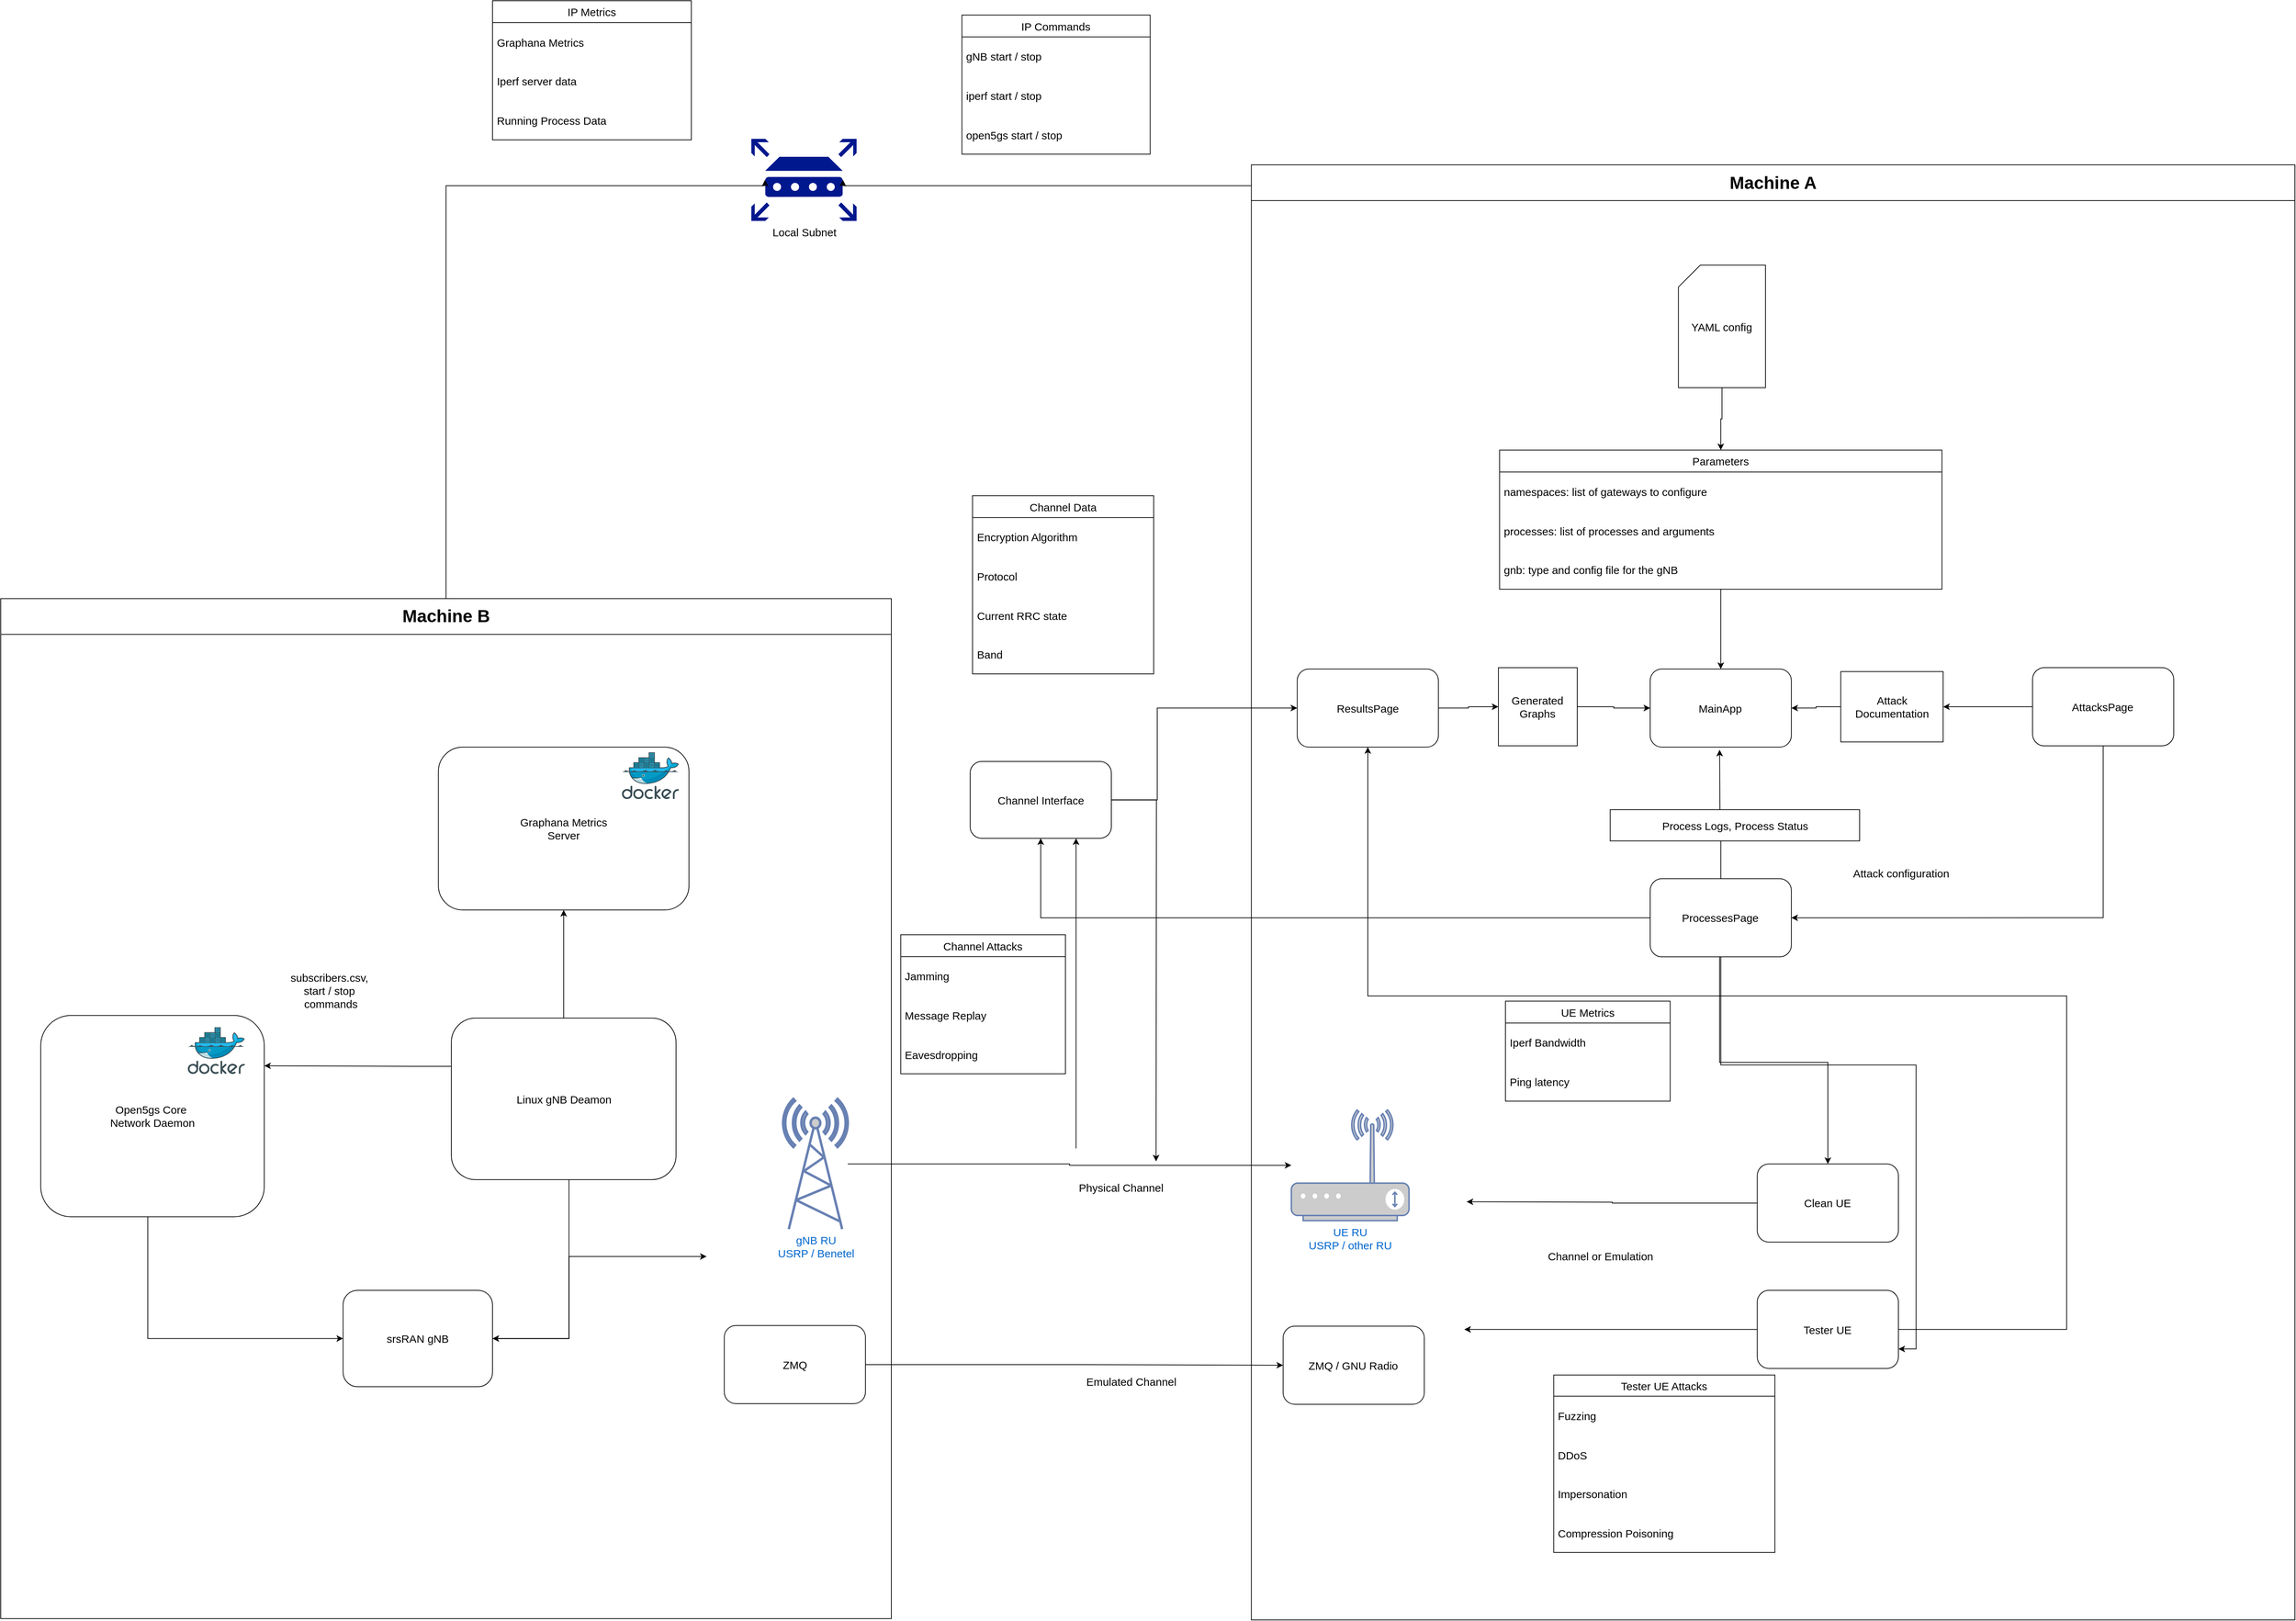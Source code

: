 <mxfile version="24.7.13">
  <diagram name="Page-1" id="69YmF6oGK2wG-4eP19aZ">
    <mxGraphModel dx="5125" dy="3185" grid="1" gridSize="1" guides="1" tooltips="1" connect="1" arrows="1" fold="1" page="1" pageScale="1" pageWidth="1600" pageHeight="1200" math="0" shadow="0">
      <root>
        <mxCell id="0" />
        <mxCell id="1" parent="0" />
        <mxCell id="UE9l_4JBoyCNHq1S5aQx-130" value="" style="group" vertex="1" connectable="0" parent="1">
          <mxGeometry x="16" y="107" width="3144" height="2220" as="geometry" />
        </mxCell>
        <mxCell id="UE9l_4JBoyCNHq1S5aQx-13" style="edgeStyle=orthogonalEdgeStyle;rounded=0;orthogonalLoop=1;jettySize=auto;html=1;fontSize=15;" edge="1" parent="UE9l_4JBoyCNHq1S5aQx-130" source="UE9l_4JBoyCNHq1S5aQx-3" target="UE9l_4JBoyCNHq1S5aQx-5">
          <mxGeometry relative="1" as="geometry" />
        </mxCell>
        <mxCell id="UE9l_4JBoyCNHq1S5aQx-3" value="gNB RU&lt;div style=&quot;font-size: 15px;&quot;&gt;USRP / Benetel&lt;/div&gt;" style="fontColor=#0066CC;verticalAlign=top;verticalLabelPosition=bottom;labelPosition=center;align=center;html=1;outlineConnect=0;fillColor=#CCCCCC;strokeColor=#6881B3;gradientColor=none;gradientDirection=north;strokeWidth=2;shape=mxgraph.networks.radio_tower;fontSize=15;" vertex="1" parent="UE9l_4JBoyCNHq1S5aQx-130">
          <mxGeometry x="1072.185" y="1505.599" width="88.677" height="178.6" as="geometry" />
        </mxCell>
        <mxCell id="UE9l_4JBoyCNHq1S5aQx-5" value="UE RU&lt;div style=&quot;font-size: 15px;&quot;&gt;USRP / other RU&lt;/div&gt;" style="fontColor=#0066CC;verticalAlign=top;verticalLabelPosition=bottom;labelPosition=center;align=center;html=1;outlineConnect=0;fillColor=#CCCCCC;strokeColor=#6881B3;gradientColor=none;gradientDirection=north;strokeWidth=2;shape=mxgraph.networks.wireless_modem;fontSize=15;" vertex="1" parent="UE9l_4JBoyCNHq1S5aQx-130">
          <mxGeometry x="1768.702" y="1520.78" width="161.231" height="151.81" as="geometry" />
        </mxCell>
        <mxCell id="UE9l_4JBoyCNHq1S5aQx-7" value="ZMQ / GNU Radio" style="rounded=1;whiteSpace=wrap;html=1;fontSize=15;" vertex="1" parent="UE9l_4JBoyCNHq1S5aQx-130">
          <mxGeometry x="1757.415" y="1817.257" width="193.477" height="107.16" as="geometry" />
        </mxCell>
        <mxCell id="UE9l_4JBoyCNHq1S5aQx-11" style="edgeStyle=orthogonalEdgeStyle;rounded=0;orthogonalLoop=1;jettySize=auto;html=1;entryX=0;entryY=0.5;entryDx=0;entryDy=0;fontSize=15;" edge="1" parent="UE9l_4JBoyCNHq1S5aQx-130" source="UE9l_4JBoyCNHq1S5aQx-10" target="UE9l_4JBoyCNHq1S5aQx-7">
          <mxGeometry relative="1" as="geometry" />
        </mxCell>
        <mxCell id="UE9l_4JBoyCNHq1S5aQx-12" value="Emulated Channel" style="text;html=1;align=center;verticalAlign=middle;resizable=0;points=[];autosize=1;strokeColor=none;fillColor=none;fontSize=15;" vertex="1" parent="UE9l_4JBoyCNHq1S5aQx-130">
          <mxGeometry x="1478.486" y="1877.981" width="142" height="31" as="geometry" />
        </mxCell>
        <mxCell id="UE9l_4JBoyCNHq1S5aQx-14" value="Physical Channel" style="text;html=1;align=center;verticalAlign=middle;resizable=0;points=[];autosize=1;strokeColor=none;fillColor=none;fontSize=15;" vertex="1" parent="UE9l_4JBoyCNHq1S5aQx-130">
          <mxGeometry x="1467.2" y="1611.866" width="135" height="31" as="geometry" />
        </mxCell>
        <mxCell id="UE9l_4JBoyCNHq1S5aQx-15" value="MainApp" style="rounded=1;whiteSpace=wrap;html=1;fontSize=15;" vertex="1" parent="UE9l_4JBoyCNHq1S5aQx-130">
          <mxGeometry x="2260.455" y="916.219" width="193.477" height="107.16" as="geometry" />
        </mxCell>
        <mxCell id="UE9l_4JBoyCNHq1S5aQx-24" style="edgeStyle=orthogonalEdgeStyle;rounded=0;orthogonalLoop=1;jettySize=auto;html=1;entryX=0.5;entryY=0;entryDx=0;entryDy=0;fontSize=15;" edge="1" parent="UE9l_4JBoyCNHq1S5aQx-130" source="UE9l_4JBoyCNHq1S5aQx-16" target="UE9l_4JBoyCNHq1S5aQx-20">
          <mxGeometry relative="1" as="geometry" />
        </mxCell>
        <mxCell id="UE9l_4JBoyCNHq1S5aQx-16" value="YAML config" style="shape=card;whiteSpace=wrap;html=1;fontSize=15;" vertex="1" parent="UE9l_4JBoyCNHq1S5aQx-130">
          <mxGeometry x="2299.151" y="362.558" width="119.311" height="167.884" as="geometry" />
        </mxCell>
        <mxCell id="UE9l_4JBoyCNHq1S5aQx-25" style="edgeStyle=orthogonalEdgeStyle;rounded=0;orthogonalLoop=1;jettySize=auto;html=1;entryX=0.5;entryY=0;entryDx=0;entryDy=0;fontSize=15;" edge="1" parent="UE9l_4JBoyCNHq1S5aQx-130" source="UE9l_4JBoyCNHq1S5aQx-20" target="UE9l_4JBoyCNHq1S5aQx-15">
          <mxGeometry relative="1" as="geometry" />
        </mxCell>
        <mxCell id="UE9l_4JBoyCNHq1S5aQx-20" value="Parameters" style="swimlane;fontStyle=0;childLayout=stackLayout;horizontal=1;startSize=30;horizontalStack=0;resizeParent=1;resizeParentMax=0;resizeLast=0;collapsible=1;marginBottom=0;whiteSpace=wrap;html=1;fillColor=#FFFFFF;shadow=0;fontSize=15;" vertex="1" parent="UE9l_4JBoyCNHq1S5aQx-130">
          <mxGeometry x="2054.08" y="616.171" width="606.228" height="190.74" as="geometry" />
        </mxCell>
        <mxCell id="UE9l_4JBoyCNHq1S5aQx-21" value="namespaces: list of gateways to configure" style="text;strokeColor=none;fillColor=none;align=left;verticalAlign=middle;spacingLeft=4;spacingRight=4;overflow=hidden;points=[[0,0.5],[1,0.5]];portConstraint=eastwest;rotatable=0;whiteSpace=wrap;html=1;fontSize=15;" vertex="1" parent="UE9l_4JBoyCNHq1S5aQx-20">
          <mxGeometry y="30" width="606.228" height="53.58" as="geometry" />
        </mxCell>
        <mxCell id="UE9l_4JBoyCNHq1S5aQx-22" value="processes: list of processes and arguments" style="text;strokeColor=none;fillColor=none;align=left;verticalAlign=middle;spacingLeft=4;spacingRight=4;overflow=hidden;points=[[0,0.5],[1,0.5]];portConstraint=eastwest;rotatable=0;whiteSpace=wrap;html=1;fontSize=15;" vertex="1" parent="UE9l_4JBoyCNHq1S5aQx-20">
          <mxGeometry y="83.58" width="606.228" height="53.58" as="geometry" />
        </mxCell>
        <mxCell id="UE9l_4JBoyCNHq1S5aQx-23" value="gnb: type and config file for the gNB" style="text;strokeColor=none;fillColor=none;align=left;verticalAlign=middle;spacingLeft=4;spacingRight=4;overflow=hidden;points=[[0,0.5],[1,0.5]];portConstraint=eastwest;rotatable=0;whiteSpace=wrap;html=1;fontSize=15;" vertex="1" parent="UE9l_4JBoyCNHq1S5aQx-20">
          <mxGeometry y="137.16" width="606.228" height="53.58" as="geometry" />
        </mxCell>
        <mxCell id="UE9l_4JBoyCNHq1S5aQx-77" style="edgeStyle=orthogonalEdgeStyle;rounded=0;orthogonalLoop=1;jettySize=auto;html=1;entryX=0;entryY=0.5;entryDx=0;entryDy=0;fontSize=15;" edge="1" parent="UE9l_4JBoyCNHq1S5aQx-130" source="UE9l_4JBoyCNHq1S5aQx-26" target="UE9l_4JBoyCNHq1S5aQx-35">
          <mxGeometry relative="1" as="geometry" />
        </mxCell>
        <mxCell id="UE9l_4JBoyCNHq1S5aQx-26" value="ResultsPage" style="rounded=1;whiteSpace=wrap;html=1;fontSize=15;" vertex="1" parent="UE9l_4JBoyCNHq1S5aQx-130">
          <mxGeometry x="1776.763" y="916.219" width="193.477" height="107.16" as="geometry" />
        </mxCell>
        <mxCell id="UE9l_4JBoyCNHq1S5aQx-31" style="edgeStyle=orthogonalEdgeStyle;rounded=0;orthogonalLoop=1;jettySize=auto;html=1;fontSize=15;" edge="1" parent="UE9l_4JBoyCNHq1S5aQx-130" source="UE9l_4JBoyCNHq1S5aQx-27">
          <mxGeometry relative="1" as="geometry">
            <mxPoint x="2355.582" y="1026.951" as="targetPoint" />
          </mxGeometry>
        </mxCell>
        <mxCell id="UE9l_4JBoyCNHq1S5aQx-41" value="" style="edgeStyle=orthogonalEdgeStyle;rounded=0;orthogonalLoop=1;jettySize=auto;html=1;fontSize=15;" edge="1" parent="UE9l_4JBoyCNHq1S5aQx-130" source="UE9l_4JBoyCNHq1S5aQx-27" target="UE9l_4JBoyCNHq1S5aQx-40">
          <mxGeometry relative="1" as="geometry">
            <Array as="points">
              <mxPoint x="2355.582" y="1455.591" />
            </Array>
          </mxGeometry>
        </mxCell>
        <mxCell id="UE9l_4JBoyCNHq1S5aQx-48" value="" style="edgeStyle=orthogonalEdgeStyle;rounded=0;orthogonalLoop=1;jettySize=auto;html=1;fontSize=15;" edge="1" parent="UE9l_4JBoyCNHq1S5aQx-130" source="UE9l_4JBoyCNHq1S5aQx-27" target="UE9l_4JBoyCNHq1S5aQx-47">
          <mxGeometry relative="1" as="geometry" />
        </mxCell>
        <mxCell id="UE9l_4JBoyCNHq1S5aQx-83" style="edgeStyle=orthogonalEdgeStyle;rounded=0;orthogonalLoop=1;jettySize=auto;html=1;entryX=1;entryY=0.75;entryDx=0;entryDy=0;fontSize=15;" edge="1" parent="UE9l_4JBoyCNHq1S5aQx-130" source="UE9l_4JBoyCNHq1S5aQx-27" target="UE9l_4JBoyCNHq1S5aQx-45">
          <mxGeometry relative="1" as="geometry">
            <Array as="points">
              <mxPoint x="2357.194" y="1459.163" />
              <mxPoint x="2624.837" y="1459.163" />
              <mxPoint x="2624.837" y="1848.512" />
            </Array>
          </mxGeometry>
        </mxCell>
        <mxCell id="UE9l_4JBoyCNHq1S5aQx-27" value="ProcessesPage" style="rounded=1;whiteSpace=wrap;html=1;fontSize=15;" vertex="1" parent="UE9l_4JBoyCNHq1S5aQx-130">
          <mxGeometry x="2260.455" y="1203.765" width="193.477" height="107.16" as="geometry" />
        </mxCell>
        <mxCell id="UE9l_4JBoyCNHq1S5aQx-80" style="edgeStyle=orthogonalEdgeStyle;rounded=0;orthogonalLoop=1;jettySize=auto;html=1;fontSize=15;" edge="1" parent="UE9l_4JBoyCNHq1S5aQx-130" source="UE9l_4JBoyCNHq1S5aQx-28" target="UE9l_4JBoyCNHq1S5aQx-38">
          <mxGeometry relative="1" as="geometry" />
        </mxCell>
        <mxCell id="UE9l_4JBoyCNHq1S5aQx-81" style="edgeStyle=orthogonalEdgeStyle;rounded=0;orthogonalLoop=1;jettySize=auto;html=1;entryX=1;entryY=0.5;entryDx=0;entryDy=0;fontSize=15;" edge="1" parent="UE9l_4JBoyCNHq1S5aQx-130" source="UE9l_4JBoyCNHq1S5aQx-28" target="UE9l_4JBoyCNHq1S5aQx-27">
          <mxGeometry relative="1" as="geometry">
            <Array as="points">
              <mxPoint x="2881.194" y="1257.345" />
            </Array>
          </mxGeometry>
        </mxCell>
        <mxCell id="UE9l_4JBoyCNHq1S5aQx-28" value="AttacksPage" style="rounded=1;whiteSpace=wrap;html=1;fontSize=15;" vertex="1" parent="UE9l_4JBoyCNHq1S5aQx-130">
          <mxGeometry x="2784.455" y="914.433" width="193.477" height="107.16" as="geometry" />
        </mxCell>
        <mxCell id="UE9l_4JBoyCNHq1S5aQx-33" value="Process Logs, Process Status" style="rounded=0;whiteSpace=wrap;html=1;fontSize=15;" vertex="1" parent="UE9l_4JBoyCNHq1S5aQx-130">
          <mxGeometry x="2205.637" y="1109.107" width="341.809" height="42.864" as="geometry" />
        </mxCell>
        <mxCell id="UE9l_4JBoyCNHq1S5aQx-76" style="edgeStyle=orthogonalEdgeStyle;rounded=0;orthogonalLoop=1;jettySize=auto;html=1;entryX=0;entryY=0.5;entryDx=0;entryDy=0;fontSize=15;" edge="1" parent="UE9l_4JBoyCNHq1S5aQx-130" source="UE9l_4JBoyCNHq1S5aQx-35" target="UE9l_4JBoyCNHq1S5aQx-15">
          <mxGeometry relative="1" as="geometry" />
        </mxCell>
        <mxCell id="UE9l_4JBoyCNHq1S5aQx-35" value="Generated&lt;div style=&quot;font-size: 15px;&quot;&gt;Graphs&lt;/div&gt;" style="rounded=0;whiteSpace=wrap;html=1;fontSize=15;" vertex="1" parent="UE9l_4JBoyCNHq1S5aQx-130">
          <mxGeometry x="2052.468" y="914.433" width="108.025" height="107.16" as="geometry" />
        </mxCell>
        <mxCell id="UE9l_4JBoyCNHq1S5aQx-79" style="edgeStyle=orthogonalEdgeStyle;rounded=0;orthogonalLoop=1;jettySize=auto;html=1;fontSize=15;" edge="1" parent="UE9l_4JBoyCNHq1S5aQx-130" source="UE9l_4JBoyCNHq1S5aQx-38" target="UE9l_4JBoyCNHq1S5aQx-15">
          <mxGeometry relative="1" as="geometry" />
        </mxCell>
        <mxCell id="UE9l_4JBoyCNHq1S5aQx-38" value="Attack&lt;div style=&quot;font-size: 15px;&quot;&gt;Documentation&lt;/div&gt;" style="rounded=0;whiteSpace=wrap;html=1;fontSize=15;" vertex="1" parent="UE9l_4JBoyCNHq1S5aQx-130">
          <mxGeometry x="2521.649" y="919.791" width="140.271" height="96.444" as="geometry" />
        </mxCell>
        <mxCell id="UE9l_4JBoyCNHq1S5aQx-74" style="edgeStyle=orthogonalEdgeStyle;rounded=0;orthogonalLoop=1;jettySize=auto;html=1;fontSize=15;" edge="1" parent="UE9l_4JBoyCNHq1S5aQx-130" source="UE9l_4JBoyCNHq1S5aQx-40">
          <mxGeometry relative="1" as="geometry">
            <mxPoint x="2008.935" y="1646.693" as="targetPoint" />
          </mxGeometry>
        </mxCell>
        <mxCell id="UE9l_4JBoyCNHq1S5aQx-40" value="Clean UE" style="whiteSpace=wrap;html=1;rounded=1;fontSize=15;" vertex="1" parent="UE9l_4JBoyCNHq1S5aQx-130">
          <mxGeometry x="2407.175" y="1594.899" width="193.477" height="107.16" as="geometry" />
        </mxCell>
        <mxCell id="UE9l_4JBoyCNHq1S5aQx-70" style="edgeStyle=orthogonalEdgeStyle;rounded=0;orthogonalLoop=1;jettySize=auto;html=1;fontSize=15;" edge="1" parent="UE9l_4JBoyCNHq1S5aQx-130" source="UE9l_4JBoyCNHq1S5aQx-45">
          <mxGeometry relative="1" as="geometry">
            <mxPoint x="2005.711" y="1821.722" as="targetPoint" />
          </mxGeometry>
        </mxCell>
        <mxCell id="UE9l_4JBoyCNHq1S5aQx-91" style="edgeStyle=orthogonalEdgeStyle;rounded=0;orthogonalLoop=1;jettySize=auto;html=1;entryX=0.5;entryY=1;entryDx=0;entryDy=0;fontSize=15;" edge="1" parent="UE9l_4JBoyCNHq1S5aQx-130" source="UE9l_4JBoyCNHq1S5aQx-45" target="UE9l_4JBoyCNHq1S5aQx-26">
          <mxGeometry relative="1" as="geometry">
            <Array as="points">
              <mxPoint x="2831.212" y="1821.722" />
              <mxPoint x="2831.212" y="1364.505" />
              <mxPoint x="1873.502" y="1364.505" />
            </Array>
          </mxGeometry>
        </mxCell>
        <mxCell id="UE9l_4JBoyCNHq1S5aQx-45" value="Tester UE" style="whiteSpace=wrap;html=1;rounded=1;fontSize=15;" vertex="1" parent="UE9l_4JBoyCNHq1S5aQx-130">
          <mxGeometry x="2407.175" y="1768.142" width="193.477" height="107.16" as="geometry" />
        </mxCell>
        <mxCell id="UE9l_4JBoyCNHq1S5aQx-49" style="edgeStyle=orthogonalEdgeStyle;rounded=0;orthogonalLoop=1;jettySize=auto;html=1;fontSize=15;" edge="1" parent="UE9l_4JBoyCNHq1S5aQx-130" source="UE9l_4JBoyCNHq1S5aQx-47">
          <mxGeometry relative="1" as="geometry">
            <mxPoint x="1583.286" y="1591.327" as="targetPoint" />
          </mxGeometry>
        </mxCell>
        <mxCell id="UE9l_4JBoyCNHq1S5aQx-78" style="edgeStyle=orthogonalEdgeStyle;rounded=0;orthogonalLoop=1;jettySize=auto;html=1;entryX=0;entryY=0.5;entryDx=0;entryDy=0;fontSize=15;" edge="1" parent="UE9l_4JBoyCNHq1S5aQx-130" source="UE9l_4JBoyCNHq1S5aQx-47" target="UE9l_4JBoyCNHq1S5aQx-26">
          <mxGeometry relative="1" as="geometry">
            <Array as="points">
              <mxPoint x="1584.898" y="969.799" />
            </Array>
          </mxGeometry>
        </mxCell>
        <mxCell id="UE9l_4JBoyCNHq1S5aQx-47" value="Channel Interface" style="whiteSpace=wrap;html=1;rounded=1;fontSize=15;" vertex="1" parent="UE9l_4JBoyCNHq1S5aQx-130">
          <mxGeometry x="1328.542" y="1043.025" width="193.477" height="105.374" as="geometry" />
        </mxCell>
        <mxCell id="UE9l_4JBoyCNHq1S5aQx-54" value="" style="endArrow=classic;html=1;rounded=0;entryX=0.75;entryY=1;entryDx=0;entryDy=0;fontSize=15;" edge="1" parent="UE9l_4JBoyCNHq1S5aQx-130" target="UE9l_4JBoyCNHq1S5aQx-47">
          <mxGeometry width="50" height="50" relative="1" as="geometry">
            <mxPoint x="1473.649" y="1573.467" as="sourcePoint" />
            <mxPoint x="1747.742" y="1355.575" as="targetPoint" />
          </mxGeometry>
        </mxCell>
        <mxCell id="UE9l_4JBoyCNHq1S5aQx-56" value="Channel Attacks" style="swimlane;fontStyle=0;childLayout=stackLayout;horizontal=1;startSize=30;horizontalStack=0;resizeParent=1;resizeParentMax=0;resizeLast=0;collapsible=1;marginBottom=0;whiteSpace=wrap;html=1;fontSize=15;" vertex="1" parent="UE9l_4JBoyCNHq1S5aQx-130">
          <mxGeometry x="1233.415" y="1280.563" width="225.723" height="190.74" as="geometry" />
        </mxCell>
        <mxCell id="UE9l_4JBoyCNHq1S5aQx-57" value="Jamming" style="text;strokeColor=none;fillColor=none;align=left;verticalAlign=middle;spacingLeft=4;spacingRight=4;overflow=hidden;points=[[0,0.5],[1,0.5]];portConstraint=eastwest;rotatable=0;whiteSpace=wrap;html=1;fontSize=15;" vertex="1" parent="UE9l_4JBoyCNHq1S5aQx-56">
          <mxGeometry y="30" width="225.723" height="53.58" as="geometry" />
        </mxCell>
        <mxCell id="UE9l_4JBoyCNHq1S5aQx-58" value="Message Replay" style="text;strokeColor=none;fillColor=none;align=left;verticalAlign=middle;spacingLeft=4;spacingRight=4;overflow=hidden;points=[[0,0.5],[1,0.5]];portConstraint=eastwest;rotatable=0;whiteSpace=wrap;html=1;fontSize=15;" vertex="1" parent="UE9l_4JBoyCNHq1S5aQx-56">
          <mxGeometry y="83.58" width="225.723" height="53.58" as="geometry" />
        </mxCell>
        <mxCell id="UE9l_4JBoyCNHq1S5aQx-59" value="Eavesdropping" style="text;strokeColor=none;fillColor=none;align=left;verticalAlign=middle;spacingLeft=4;spacingRight=4;overflow=hidden;points=[[0,0.5],[1,0.5]];portConstraint=eastwest;rotatable=0;whiteSpace=wrap;html=1;fontSize=15;" vertex="1" parent="UE9l_4JBoyCNHq1S5aQx-56">
          <mxGeometry y="137.16" width="225.723" height="53.58" as="geometry" />
        </mxCell>
        <mxCell id="UE9l_4JBoyCNHq1S5aQx-62" value="Tester UE Attacks" style="swimlane;fontStyle=0;childLayout=stackLayout;horizontal=1;startSize=29;horizontalStack=0;resizeParent=1;resizeParentMax=0;resizeLast=0;collapsible=1;marginBottom=0;whiteSpace=wrap;html=1;fontSize=15;" vertex="1" parent="UE9l_4JBoyCNHq1S5aQx-130">
          <mxGeometry x="2128.246" y="1884.232" width="303.114" height="243.32" as="geometry" />
        </mxCell>
        <mxCell id="UE9l_4JBoyCNHq1S5aQx-63" value="Fuzzing" style="text;strokeColor=none;fillColor=none;align=left;verticalAlign=middle;spacingLeft=4;spacingRight=4;overflow=hidden;points=[[0,0.5],[1,0.5]];portConstraint=eastwest;rotatable=0;whiteSpace=wrap;html=1;fontSize=15;" vertex="1" parent="UE9l_4JBoyCNHq1S5aQx-62">
          <mxGeometry y="29" width="303.114" height="53.58" as="geometry" />
        </mxCell>
        <mxCell id="UE9l_4JBoyCNHq1S5aQx-64" value="DDoS" style="text;strokeColor=none;fillColor=none;align=left;verticalAlign=middle;spacingLeft=4;spacingRight=4;overflow=hidden;points=[[0,0.5],[1,0.5]];portConstraint=eastwest;rotatable=0;whiteSpace=wrap;html=1;fontSize=15;" vertex="1" parent="UE9l_4JBoyCNHq1S5aQx-62">
          <mxGeometry y="82.58" width="303.114" height="53.58" as="geometry" />
        </mxCell>
        <mxCell id="UE9l_4JBoyCNHq1S5aQx-65" value="Impersonation" style="text;strokeColor=none;fillColor=none;align=left;verticalAlign=middle;spacingLeft=4;spacingRight=4;overflow=hidden;points=[[0,0.5],[1,0.5]];portConstraint=eastwest;rotatable=0;whiteSpace=wrap;html=1;fontSize=15;" vertex="1" parent="UE9l_4JBoyCNHq1S5aQx-62">
          <mxGeometry y="136.16" width="303.114" height="53.58" as="geometry" />
        </mxCell>
        <mxCell id="UE9l_4JBoyCNHq1S5aQx-67" value="Compression Poisoning" style="text;strokeColor=none;fillColor=none;align=left;verticalAlign=middle;spacingLeft=4;spacingRight=4;overflow=hidden;points=[[0,0.5],[1,0.5]];portConstraint=eastwest;rotatable=0;whiteSpace=wrap;html=1;fontSize=15;" vertex="1" parent="UE9l_4JBoyCNHq1S5aQx-62">
          <mxGeometry y="189.74" width="303.114" height="53.58" as="geometry" />
        </mxCell>
        <mxCell id="UE9l_4JBoyCNHq1S5aQx-73" value="Channel or Emulation" style="text;html=1;align=center;verticalAlign=middle;resizable=0;points=[];autosize=1;strokeColor=none;fillColor=none;fontSize=15;" vertex="1" parent="UE9l_4JBoyCNHq1S5aQx-130">
          <mxGeometry x="2110.511" y="1705.632" width="163" height="31" as="geometry" />
        </mxCell>
        <mxCell id="UE9l_4JBoyCNHq1S5aQx-82" value="Attack configuration" style="text;html=1;align=center;verticalAlign=middle;resizable=0;points=[];autosize=1;strokeColor=none;fillColor=none;fontSize=15;" vertex="1" parent="UE9l_4JBoyCNHq1S5aQx-130">
          <mxGeometry x="2528.098" y="1180.547" width="151" height="31" as="geometry" />
        </mxCell>
        <mxCell id="UE9l_4JBoyCNHq1S5aQx-84" value="Channel Data" style="swimlane;fontStyle=0;childLayout=stackLayout;horizontal=1;startSize=30;horizontalStack=0;resizeParent=1;resizeParentMax=0;resizeLast=0;collapsible=1;marginBottom=0;whiteSpace=wrap;html=1;fontSize=15;" vertex="1" parent="UE9l_4JBoyCNHq1S5aQx-130">
          <mxGeometry x="1331.766" y="678.681" width="248.295" height="244.32" as="geometry" />
        </mxCell>
        <mxCell id="UE9l_4JBoyCNHq1S5aQx-85" value="Encryption Algorithm" style="text;strokeColor=none;fillColor=none;align=left;verticalAlign=middle;spacingLeft=4;spacingRight=4;overflow=hidden;points=[[0,0.5],[1,0.5]];portConstraint=eastwest;rotatable=0;whiteSpace=wrap;html=1;fontSize=15;" vertex="1" parent="UE9l_4JBoyCNHq1S5aQx-84">
          <mxGeometry y="30" width="248.295" height="53.58" as="geometry" />
        </mxCell>
        <mxCell id="UE9l_4JBoyCNHq1S5aQx-86" value="Protocol" style="text;strokeColor=none;fillColor=none;align=left;verticalAlign=middle;spacingLeft=4;spacingRight=4;overflow=hidden;points=[[0,0.5],[1,0.5]];portConstraint=eastwest;rotatable=0;whiteSpace=wrap;html=1;fontSize=15;" vertex="1" parent="UE9l_4JBoyCNHq1S5aQx-84">
          <mxGeometry y="83.58" width="248.295" height="53.58" as="geometry" />
        </mxCell>
        <mxCell id="UE9l_4JBoyCNHq1S5aQx-87" value="Current RRC state" style="text;strokeColor=none;fillColor=none;align=left;verticalAlign=middle;spacingLeft=4;spacingRight=4;overflow=hidden;points=[[0,0.5],[1,0.5]];portConstraint=eastwest;rotatable=0;whiteSpace=wrap;html=1;fontSize=15;" vertex="1" parent="UE9l_4JBoyCNHq1S5aQx-84">
          <mxGeometry y="137.16" width="248.295" height="53.58" as="geometry" />
        </mxCell>
        <mxCell id="UE9l_4JBoyCNHq1S5aQx-89" value="Band" style="text;strokeColor=none;fillColor=none;align=left;verticalAlign=middle;spacingLeft=4;spacingRight=4;overflow=hidden;points=[[0,0.5],[1,0.5]];portConstraint=eastwest;rotatable=0;whiteSpace=wrap;html=1;fontSize=15;" vertex="1" parent="UE9l_4JBoyCNHq1S5aQx-84">
          <mxGeometry y="190.74" width="248.295" height="53.58" as="geometry" />
        </mxCell>
        <mxCell id="UE9l_4JBoyCNHq1S5aQx-92" value="UE Metrics" style="swimlane;fontStyle=0;childLayout=stackLayout;horizontal=1;startSize=30;horizontalStack=0;resizeParent=1;resizeParentMax=0;resizeLast=0;collapsible=1;marginBottom=0;whiteSpace=wrap;html=1;fontSize=15;" vertex="1" parent="UE9l_4JBoyCNHq1S5aQx-130">
          <mxGeometry x="2062.142" y="1371.649" width="225.723" height="137.16" as="geometry" />
        </mxCell>
        <mxCell id="UE9l_4JBoyCNHq1S5aQx-93" value="Iperf Bandwidth" style="text;strokeColor=none;fillColor=none;align=left;verticalAlign=middle;spacingLeft=4;spacingRight=4;overflow=hidden;points=[[0,0.5],[1,0.5]];portConstraint=eastwest;rotatable=0;whiteSpace=wrap;html=1;fontSize=15;" vertex="1" parent="UE9l_4JBoyCNHq1S5aQx-92">
          <mxGeometry y="30" width="225.723" height="53.58" as="geometry" />
        </mxCell>
        <mxCell id="UE9l_4JBoyCNHq1S5aQx-94" value="Ping latency" style="text;strokeColor=none;fillColor=none;align=left;verticalAlign=middle;spacingLeft=4;spacingRight=4;overflow=hidden;points=[[0,0.5],[1,0.5]];portConstraint=eastwest;rotatable=0;whiteSpace=wrap;html=1;fontSize=15;" vertex="1" parent="UE9l_4JBoyCNHq1S5aQx-92">
          <mxGeometry y="83.58" width="225.723" height="53.58" as="geometry" />
        </mxCell>
        <mxCell id="UE9l_4JBoyCNHq1S5aQx-101" style="edgeStyle=orthogonalEdgeStyle;rounded=0;orthogonalLoop=1;jettySize=auto;html=1;entryX=1;entryY=0.25;entryDx=0;entryDy=0;" edge="1" parent="UE9l_4JBoyCNHq1S5aQx-130" source="UE9l_4JBoyCNHq1S5aQx-97" target="UE9l_4JBoyCNHq1S5aQx-98">
          <mxGeometry relative="1" as="geometry">
            <Array as="points">
              <mxPoint x="561.083" y="1460.949" />
              <mxPoint x="561.083" y="1460.949" />
            </Array>
          </mxGeometry>
        </mxCell>
        <mxCell id="UE9l_4JBoyCNHq1S5aQx-107" style="edgeStyle=orthogonalEdgeStyle;rounded=0;orthogonalLoop=1;jettySize=auto;html=1;entryX=1;entryY=0.5;entryDx=0;entryDy=0;" edge="1" parent="UE9l_4JBoyCNHq1S5aQx-130" source="UE9l_4JBoyCNHq1S5aQx-97" target="UE9l_4JBoyCNHq1S5aQx-104">
          <mxGeometry relative="1" as="geometry">
            <Array as="points">
              <mxPoint x="778.745" y="1834.224" />
            </Array>
          </mxGeometry>
        </mxCell>
        <mxCell id="UE9l_4JBoyCNHq1S5aQx-127" style="edgeStyle=orthogonalEdgeStyle;rounded=0;orthogonalLoop=1;jettySize=auto;html=1;" edge="1" parent="UE9l_4JBoyCNHq1S5aQx-130" source="UE9l_4JBoyCNHq1S5aQx-97" target="UE9l_4JBoyCNHq1S5aQx-105">
          <mxGeometry relative="1" as="geometry" />
        </mxCell>
        <mxCell id="UE9l_4JBoyCNHq1S5aQx-97" value="Linux gNB Deamon" style="rounded=1;whiteSpace=wrap;html=1;fontSize=15;" vertex="1" parent="UE9l_4JBoyCNHq1S5aQx-130">
          <mxGeometry x="617.514" y="1394.867" width="307.951" height="221.464" as="geometry" />
        </mxCell>
        <mxCell id="UE9l_4JBoyCNHq1S5aQx-108" style="edgeStyle=orthogonalEdgeStyle;rounded=0;orthogonalLoop=1;jettySize=auto;html=1;entryX=0;entryY=0.5;entryDx=0;entryDy=0;" edge="1" parent="UE9l_4JBoyCNHq1S5aQx-130" source="UE9l_4JBoyCNHq1S5aQx-98" target="UE9l_4JBoyCNHq1S5aQx-104">
          <mxGeometry relative="1" as="geometry">
            <Array as="points">
              <mxPoint x="201.538" y="1834.224" />
            </Array>
          </mxGeometry>
        </mxCell>
        <mxCell id="UE9l_4JBoyCNHq1S5aQx-98" value="Open5gs Core&amp;nbsp;&lt;div style=&quot;font-size: 15px;&quot;&gt;Network Daemon&lt;/div&gt;" style="rounded=1;whiteSpace=wrap;html=1;fontSize=15;" vertex="1" parent="UE9l_4JBoyCNHq1S5aQx-130">
          <mxGeometry x="54.818" y="1391.295" width="306.338" height="275.937" as="geometry" />
        </mxCell>
        <mxCell id="UE9l_4JBoyCNHq1S5aQx-99" value="" style="image;sketch=0;aspect=fixed;html=1;points=[];align=center;fontSize=15;image=img/lib/mscae/Docker.svg;" vertex="1" parent="UE9l_4JBoyCNHq1S5aQx-130">
          <mxGeometry x="256.357" y="1407.369" width="78.135" height="64.07" as="geometry" />
        </mxCell>
        <mxCell id="UE9l_4JBoyCNHq1S5aQx-102" value="subscribers.csv,&amp;nbsp;&lt;div style=&quot;font-size: 15px;&quot;&gt;start / stop&amp;nbsp;&lt;/div&gt;&lt;div style=&quot;font-size: 15px;&quot;&gt;commands&lt;/div&gt;" style="text;html=1;align=center;verticalAlign=middle;resizable=0;points=[];autosize=1;strokeColor=none;fillColor=none;fontSize=15;" vertex="1" parent="UE9l_4JBoyCNHq1S5aQx-130">
          <mxGeometry x="386.954" y="1323.427" width="130" height="67" as="geometry" />
        </mxCell>
        <mxCell id="UE9l_4JBoyCNHq1S5aQx-110" style="edgeStyle=orthogonalEdgeStyle;rounded=0;orthogonalLoop=1;jettySize=auto;html=1;" edge="1" parent="UE9l_4JBoyCNHq1S5aQx-130" source="UE9l_4JBoyCNHq1S5aQx-104">
          <mxGeometry relative="1" as="geometry">
            <mxPoint x="967.385" y="1721.706" as="targetPoint" />
            <Array as="points">
              <mxPoint x="778.745" y="1834.224" />
              <mxPoint x="778.745" y="1721.706" />
            </Array>
          </mxGeometry>
        </mxCell>
        <mxCell id="UE9l_4JBoyCNHq1S5aQx-104" value="srsRAN gNB" style="rounded=1;whiteSpace=wrap;html=1;fontSize=15;" vertex="1" parent="UE9l_4JBoyCNHq1S5aQx-130">
          <mxGeometry x="469.182" y="1768.142" width="204.763" height="132.164" as="geometry" />
        </mxCell>
        <mxCell id="UE9l_4JBoyCNHq1S5aQx-111" value="Local Subnet" style="sketch=0;aspect=fixed;pointerEvents=1;shadow=0;dashed=0;html=1;strokeColor=none;labelPosition=center;verticalLabelPosition=bottom;verticalAlign=top;align=center;fillColor=#00188D;shape=mxgraph.mscae.enterprise.router;fontSize=15;" vertex="1" parent="UE9l_4JBoyCNHq1S5aQx-130">
          <mxGeometry x="1028.652" y="189.316" width="144.252" height="112.514" as="geometry" />
        </mxCell>
        <mxCell id="UE9l_4JBoyCNHq1S5aQx-113" value="Machine A" style="swimlane;whiteSpace=wrap;html=1;startSize=49;fontSize=24;" vertex="1" parent="UE9l_4JBoyCNHq1S5aQx-130">
          <mxGeometry x="1713.883" y="225.036" width="1430.117" height="1994.964" as="geometry" />
        </mxCell>
        <mxCell id="UE9l_4JBoyCNHq1S5aQx-116" value="Machine B" style="swimlane;whiteSpace=wrap;html=1;startSize=49;fontSize=24;" vertex="1" parent="UE9l_4JBoyCNHq1S5aQx-130">
          <mxGeometry y="819.775" width="1220.517" height="1398.439" as="geometry" />
        </mxCell>
        <mxCell id="UE9l_4JBoyCNHq1S5aQx-10" value="ZMQ" style="rounded=1;whiteSpace=wrap;html=1;fontSize=15;" vertex="1" parent="UE9l_4JBoyCNHq1S5aQx-116">
          <mxGeometry x="991.569" y="996.589" width="193.477" height="107.16" as="geometry" />
        </mxCell>
        <mxCell id="UE9l_4JBoyCNHq1S5aQx-105" value="Graphana Metrics&lt;div style=&quot;font-size: 15px;&quot;&gt;Server&lt;/div&gt;" style="rounded=1;whiteSpace=wrap;html=1;fontSize=15;" vertex="1" parent="UE9l_4JBoyCNHq1S5aQx-116">
          <mxGeometry x="599.778" y="203.604" width="343.422" height="223.25" as="geometry" />
        </mxCell>
        <mxCell id="UE9l_4JBoyCNHq1S5aQx-129" value="" style="image;sketch=0;aspect=fixed;html=1;points=[];align=center;fontSize=15;image=img/lib/mscae/Docker.svg;" vertex="1" parent="UE9l_4JBoyCNHq1S5aQx-116">
          <mxGeometry x="851.298" y="210.748" width="78.135" height="64.07" as="geometry" />
        </mxCell>
        <mxCell id="UE9l_4JBoyCNHq1S5aQx-117" style="edgeStyle=orthogonalEdgeStyle;rounded=0;orthogonalLoop=1;jettySize=auto;html=1;entryX=0.13;entryY=0.5;entryDx=0;entryDy=0;entryPerimeter=0;" edge="1" parent="UE9l_4JBoyCNHq1S5aQx-130" source="UE9l_4JBoyCNHq1S5aQx-116" target="UE9l_4JBoyCNHq1S5aQx-111">
          <mxGeometry relative="1" as="geometry">
            <Array as="points">
              <mxPoint x="609.452" y="253.612" />
            </Array>
          </mxGeometry>
        </mxCell>
        <mxCell id="UE9l_4JBoyCNHq1S5aQx-118" style="edgeStyle=orthogonalEdgeStyle;rounded=0;orthogonalLoop=1;jettySize=auto;html=1;entryX=0.87;entryY=0.5;entryDx=0;entryDy=0;entryPerimeter=0;" edge="1" parent="UE9l_4JBoyCNHq1S5aQx-130" source="UE9l_4JBoyCNHq1S5aQx-113" target="UE9l_4JBoyCNHq1S5aQx-111">
          <mxGeometry relative="1" as="geometry">
            <Array as="points">
              <mxPoint x="1958.954" y="253.612" />
              <mxPoint x="1958.954" y="253.612" />
            </Array>
          </mxGeometry>
        </mxCell>
        <mxCell id="UE9l_4JBoyCNHq1S5aQx-119" value="IP Commands" style="swimlane;fontStyle=0;childLayout=stackLayout;horizontal=1;startSize=30;horizontalStack=0;resizeParent=1;resizeParentMax=0;resizeLast=0;collapsible=1;marginBottom=0;whiteSpace=wrap;html=1;fontSize=15;" vertex="1" parent="UE9l_4JBoyCNHq1S5aQx-130">
          <mxGeometry x="1317.255" y="19.646" width="257.969" height="190.74" as="geometry" />
        </mxCell>
        <mxCell id="UE9l_4JBoyCNHq1S5aQx-120" value="gNB start / stop" style="text;strokeColor=none;fillColor=none;align=left;verticalAlign=middle;spacingLeft=4;spacingRight=4;overflow=hidden;points=[[0,0.5],[1,0.5]];portConstraint=eastwest;rotatable=0;whiteSpace=wrap;html=1;fontSize=15;" vertex="1" parent="UE9l_4JBoyCNHq1S5aQx-119">
          <mxGeometry y="30" width="257.969" height="53.58" as="geometry" />
        </mxCell>
        <mxCell id="UE9l_4JBoyCNHq1S5aQx-121" value="iperf start / stop" style="text;strokeColor=none;fillColor=none;align=left;verticalAlign=middle;spacingLeft=4;spacingRight=4;overflow=hidden;points=[[0,0.5],[1,0.5]];portConstraint=eastwest;rotatable=0;whiteSpace=wrap;html=1;fontSize=15;" vertex="1" parent="UE9l_4JBoyCNHq1S5aQx-119">
          <mxGeometry y="83.58" width="257.969" height="53.58" as="geometry" />
        </mxCell>
        <mxCell id="UE9l_4JBoyCNHq1S5aQx-122" value="open5gs start / stop" style="text;strokeColor=none;fillColor=none;align=left;verticalAlign=middle;spacingLeft=4;spacingRight=4;overflow=hidden;points=[[0,0.5],[1,0.5]];portConstraint=eastwest;rotatable=0;whiteSpace=wrap;html=1;fontSize=15;" vertex="1" parent="UE9l_4JBoyCNHq1S5aQx-119">
          <mxGeometry y="137.16" width="257.969" height="53.58" as="geometry" />
        </mxCell>
        <mxCell id="UE9l_4JBoyCNHq1S5aQx-123" value="IP Metrics" style="swimlane;fontStyle=0;childLayout=stackLayout;horizontal=1;startSize=30;horizontalStack=0;resizeParent=1;resizeParentMax=0;resizeLast=0;collapsible=1;marginBottom=0;whiteSpace=wrap;html=1;fontSize=15;" vertex="1" parent="UE9l_4JBoyCNHq1S5aQx-130">
          <mxGeometry x="673.945" width="272.48" height="190.74" as="geometry" />
        </mxCell>
        <mxCell id="UE9l_4JBoyCNHq1S5aQx-124" value="Graphana Metrics" style="text;strokeColor=none;fillColor=none;align=left;verticalAlign=middle;spacingLeft=4;spacingRight=4;overflow=hidden;points=[[0,0.5],[1,0.5]];portConstraint=eastwest;rotatable=0;whiteSpace=wrap;html=1;fontSize=15;" vertex="1" parent="UE9l_4JBoyCNHq1S5aQx-123">
          <mxGeometry y="30" width="272.48" height="53.58" as="geometry" />
        </mxCell>
        <mxCell id="UE9l_4JBoyCNHq1S5aQx-125" value="Iperf server data" style="text;strokeColor=none;fillColor=none;align=left;verticalAlign=middle;spacingLeft=4;spacingRight=4;overflow=hidden;points=[[0,0.5],[1,0.5]];portConstraint=eastwest;rotatable=0;whiteSpace=wrap;html=1;fontSize=15;" vertex="1" parent="UE9l_4JBoyCNHq1S5aQx-123">
          <mxGeometry y="83.58" width="272.48" height="53.58" as="geometry" />
        </mxCell>
        <mxCell id="UE9l_4JBoyCNHq1S5aQx-126" value="Running Process Data" style="text;strokeColor=none;fillColor=none;align=left;verticalAlign=middle;spacingLeft=4;spacingRight=4;overflow=hidden;points=[[0,0.5],[1,0.5]];portConstraint=eastwest;rotatable=0;whiteSpace=wrap;html=1;fontSize=15;" vertex="1" parent="UE9l_4JBoyCNHq1S5aQx-123">
          <mxGeometry y="137.16" width="272.48" height="53.58" as="geometry" />
        </mxCell>
      </root>
    </mxGraphModel>
  </diagram>
</mxfile>
